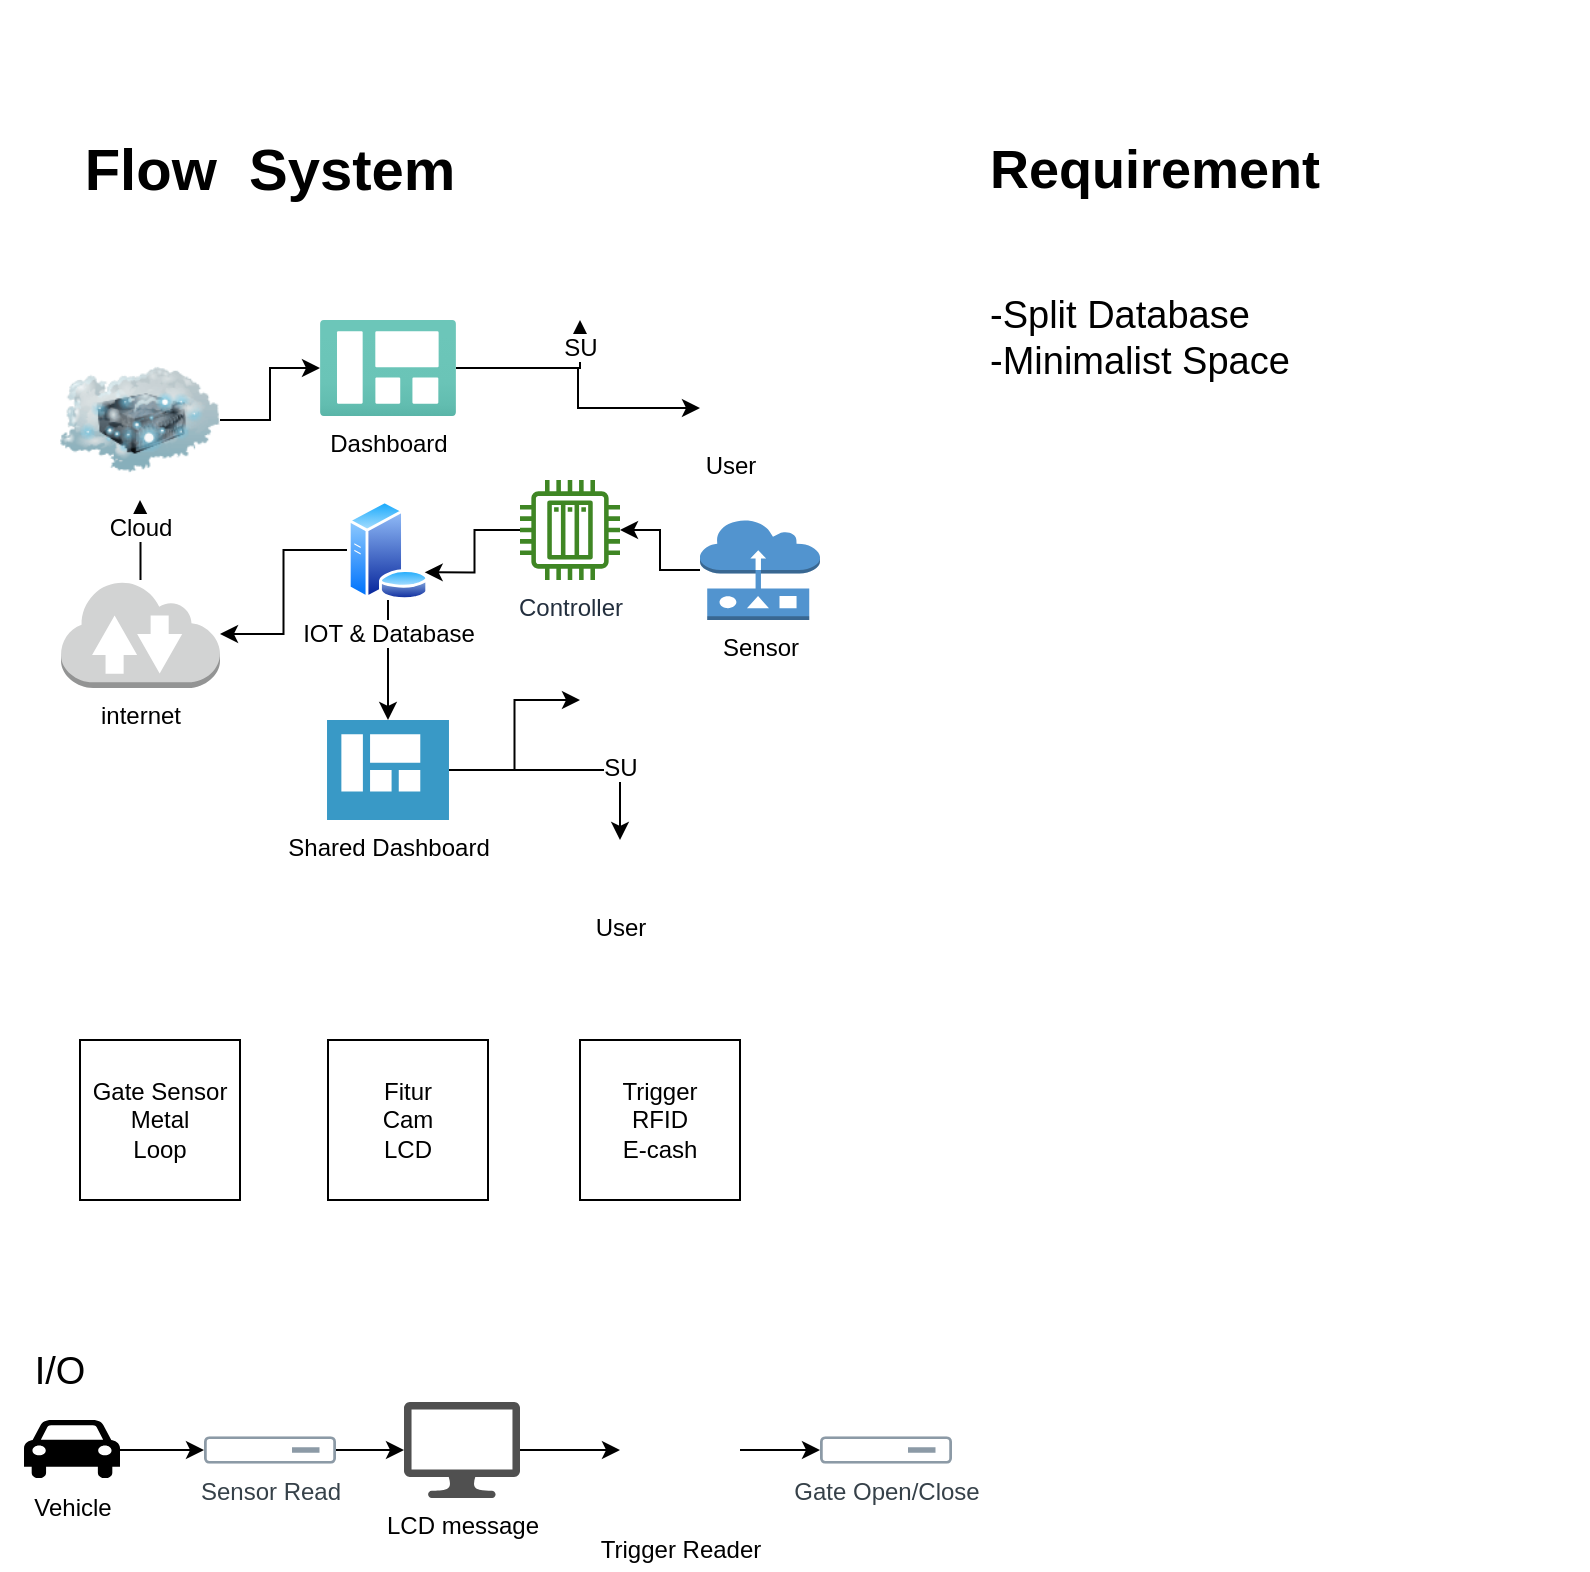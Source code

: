 <mxfile version="20.1.1" type="github">
  <diagram id="emxfY2-Sq-O-D1lA9IJM" name="Page-1">
    <mxGraphModel dx="723" dy="1579" grid="1" gridSize="10" guides="1" tooltips="1" connect="1" arrows="1" fold="1" page="1" pageScale="1" pageWidth="827" pageHeight="1169" math="0" shadow="0">
      <root>
        <mxCell id="0" />
        <mxCell id="1" parent="0" />
        <mxCell id="iXk9eSZz2ZHoy0t9PR9_-7" value="" style="edgeStyle=orthogonalEdgeStyle;rounded=0;orthogonalLoop=1;jettySize=auto;html=1;" edge="1" parent="1" source="iXk9eSZz2ZHoy0t9PR9_-1" target="iXk9eSZz2ZHoy0t9PR9_-3">
          <mxGeometry relative="1" as="geometry" />
        </mxCell>
        <mxCell id="iXk9eSZz2ZHoy0t9PR9_-1" value="internet" style="outlineConnect=0;dashed=0;verticalLabelPosition=bottom;verticalAlign=top;align=center;html=1;shape=mxgraph.aws3.internet_2;fillColor=#D2D3D3;gradientColor=none;" vertex="1" parent="1">
          <mxGeometry x="100.5" y="150" width="79.5" height="54" as="geometry" />
        </mxCell>
        <mxCell id="iXk9eSZz2ZHoy0t9PR9_-10" value="" style="edgeStyle=orthogonalEdgeStyle;rounded=0;orthogonalLoop=1;jettySize=auto;html=1;" edge="1" parent="1" source="iXk9eSZz2ZHoy0t9PR9_-2" target="iXk9eSZz2ZHoy0t9PR9_-30">
          <mxGeometry relative="1" as="geometry" />
        </mxCell>
        <mxCell id="iXk9eSZz2ZHoy0t9PR9_-2" value="Sensor" style="outlineConnect=0;dashed=0;verticalLabelPosition=bottom;verticalAlign=top;align=center;html=1;shape=mxgraph.aws3.sensor;fillColor=#5294CF;gradientColor=none;" vertex="1" parent="1">
          <mxGeometry x="420" y="120" width="60" height="50" as="geometry" />
        </mxCell>
        <mxCell id="iXk9eSZz2ZHoy0t9PR9_-12" value="" style="edgeStyle=orthogonalEdgeStyle;rounded=0;orthogonalLoop=1;jettySize=auto;html=1;" edge="1" parent="1" source="iXk9eSZz2ZHoy0t9PR9_-3" target="iXk9eSZz2ZHoy0t9PR9_-5">
          <mxGeometry relative="1" as="geometry">
            <mxPoint x="260" y="70" as="targetPoint" />
          </mxGeometry>
        </mxCell>
        <mxCell id="iXk9eSZz2ZHoy0t9PR9_-3" value="Cloud" style="image;html=1;image=img/lib/clip_art/networking/Cloud_Server_128x128.png" vertex="1" parent="1">
          <mxGeometry x="100" y="30" width="80" height="80" as="geometry" />
        </mxCell>
        <mxCell id="iXk9eSZz2ZHoy0t9PR9_-9" value="" style="edgeStyle=orthogonalEdgeStyle;rounded=0;orthogonalLoop=1;jettySize=auto;html=1;" edge="1" parent="1" source="iXk9eSZz2ZHoy0t9PR9_-4" target="iXk9eSZz2ZHoy0t9PR9_-1">
          <mxGeometry relative="1" as="geometry" />
        </mxCell>
        <mxCell id="iXk9eSZz2ZHoy0t9PR9_-13" value="" style="edgeStyle=orthogonalEdgeStyle;rounded=0;orthogonalLoop=1;jettySize=auto;html=1;" edge="1" parent="1" source="iXk9eSZz2ZHoy0t9PR9_-4" target="iXk9eSZz2ZHoy0t9PR9_-6">
          <mxGeometry relative="1" as="geometry" />
        </mxCell>
        <mxCell id="iXk9eSZz2ZHoy0t9PR9_-4" value="IOT &amp;amp; Database" style="aspect=fixed;perimeter=ellipsePerimeter;html=1;align=center;shadow=0;dashed=0;spacingTop=3;image;image=img/lib/active_directory/database_server.svg;" vertex="1" parent="1">
          <mxGeometry x="243.5" y="110" width="41" height="50" as="geometry" />
        </mxCell>
        <mxCell id="iXk9eSZz2ZHoy0t9PR9_-18" style="edgeStyle=orthogonalEdgeStyle;rounded=0;orthogonalLoop=1;jettySize=auto;html=1;entryX=0;entryY=0.5;entryDx=0;entryDy=0;" edge="1" parent="1" source="iXk9eSZz2ZHoy0t9PR9_-5" target="iXk9eSZz2ZHoy0t9PR9_-14">
          <mxGeometry relative="1" as="geometry">
            <mxPoint x="530" y="64" as="targetPoint" />
          </mxGeometry>
        </mxCell>
        <mxCell id="iXk9eSZz2ZHoy0t9PR9_-21" style="edgeStyle=orthogonalEdgeStyle;rounded=0;orthogonalLoop=1;jettySize=auto;html=1;entryX=0.5;entryY=1;entryDx=0;entryDy=0;" edge="1" parent="1" source="iXk9eSZz2ZHoy0t9PR9_-5" target="iXk9eSZz2ZHoy0t9PR9_-15">
          <mxGeometry relative="1" as="geometry" />
        </mxCell>
        <mxCell id="iXk9eSZz2ZHoy0t9PR9_-5" value="Dashboard" style="aspect=fixed;html=1;points=[];align=center;image;fontSize=12;image=img/lib/azure2/general/Dashboard.svg;" vertex="1" parent="1">
          <mxGeometry x="230" y="20" width="68" height="48" as="geometry" />
        </mxCell>
        <mxCell id="iXk9eSZz2ZHoy0t9PR9_-25" style="edgeStyle=orthogonalEdgeStyle;rounded=0;orthogonalLoop=1;jettySize=auto;html=1;" edge="1" parent="1" source="iXk9eSZz2ZHoy0t9PR9_-6" target="iXk9eSZz2ZHoy0t9PR9_-23">
          <mxGeometry relative="1" as="geometry" />
        </mxCell>
        <mxCell id="iXk9eSZz2ZHoy0t9PR9_-26" style="edgeStyle=orthogonalEdgeStyle;rounded=0;orthogonalLoop=1;jettySize=auto;html=1;" edge="1" parent="1" source="iXk9eSZz2ZHoy0t9PR9_-6" target="iXk9eSZz2ZHoy0t9PR9_-24">
          <mxGeometry relative="1" as="geometry" />
        </mxCell>
        <mxCell id="iXk9eSZz2ZHoy0t9PR9_-6" value="Shared Dashboard" style="sketch=0;aspect=fixed;html=1;points=[];align=center;image;fontSize=12;image=img/lib/mscae/Shared_Dashboard.svg;" vertex="1" parent="1">
          <mxGeometry x="233.51" y="220" width="60.98" height="50" as="geometry" />
        </mxCell>
        <mxCell id="iXk9eSZz2ZHoy0t9PR9_-14" value="User" style="shape=image;html=1;verticalAlign=top;verticalLabelPosition=bottom;labelBackgroundColor=#ffffff;imageAspect=0;aspect=fixed;image=https://cdn4.iconfinder.com/data/icons/essential-app-2/16/user-avatar-human-admin-login-128.png" vertex="1" parent="1">
          <mxGeometry x="420" y="49" width="30" height="30" as="geometry" />
        </mxCell>
        <mxCell id="iXk9eSZz2ZHoy0t9PR9_-15" value="SU" style="shape=image;html=1;verticalAlign=top;verticalLabelPosition=bottom;labelBackgroundColor=#ffffff;imageAspect=0;aspect=fixed;image=https://cdn3.iconfinder.com/data/icons/essential-rounded/64/Rounded-31-128.png" vertex="1" parent="1">
          <mxGeometry x="340" y="-20" width="40" height="40" as="geometry" />
        </mxCell>
        <mxCell id="iXk9eSZz2ZHoy0t9PR9_-23" value="SU" style="shape=image;html=1;verticalAlign=top;verticalLabelPosition=bottom;labelBackgroundColor=#ffffff;imageAspect=0;aspect=fixed;image=https://cdn3.iconfinder.com/data/icons/essential-rounded/64/Rounded-31-128.png" vertex="1" parent="1">
          <mxGeometry x="360" y="190" width="40" height="40" as="geometry" />
        </mxCell>
        <mxCell id="iXk9eSZz2ZHoy0t9PR9_-24" value="User" style="shape=image;html=1;verticalAlign=top;verticalLabelPosition=bottom;labelBackgroundColor=#ffffff;imageAspect=0;aspect=fixed;image=https://cdn4.iconfinder.com/data/icons/essential-app-2/16/user-avatar-human-admin-login-128.png" vertex="1" parent="1">
          <mxGeometry x="365" y="280" width="30" height="30" as="geometry" />
        </mxCell>
        <mxCell id="iXk9eSZz2ZHoy0t9PR9_-28" value="Gate Sensor&lt;br&gt;Metal&lt;br&gt;Loop" style="whiteSpace=wrap;html=1;aspect=fixed;" vertex="1" parent="1">
          <mxGeometry x="110" y="380" width="80" height="80" as="geometry" />
        </mxCell>
        <mxCell id="iXk9eSZz2ZHoy0t9PR9_-29" value="Fitur&lt;br&gt;Cam&lt;br&gt;LCD" style="whiteSpace=wrap;html=1;aspect=fixed;" vertex="1" parent="1">
          <mxGeometry x="234" y="380" width="80" height="80" as="geometry" />
        </mxCell>
        <mxCell id="iXk9eSZz2ZHoy0t9PR9_-31" style="edgeStyle=orthogonalEdgeStyle;rounded=0;orthogonalLoop=1;jettySize=auto;html=1;entryX=1;entryY=0.75;entryDx=0;entryDy=0;" edge="1" parent="1" source="iXk9eSZz2ZHoy0t9PR9_-30" target="iXk9eSZz2ZHoy0t9PR9_-4">
          <mxGeometry relative="1" as="geometry" />
        </mxCell>
        <mxCell id="iXk9eSZz2ZHoy0t9PR9_-30" value="Controller" style="sketch=0;outlineConnect=0;fontColor=#232F3E;gradientColor=none;fillColor=#3F8624;strokeColor=none;dashed=0;verticalLabelPosition=bottom;verticalAlign=top;align=center;html=1;fontSize=12;fontStyle=0;aspect=fixed;pointerEvents=1;shape=mxgraph.aws4.iot_thing_plc;" vertex="1" parent="1">
          <mxGeometry x="330" y="100" width="50" height="50" as="geometry" />
        </mxCell>
        <mxCell id="iXk9eSZz2ZHoy0t9PR9_-32" value="Trigger&lt;br&gt;RFID&lt;br&gt;E-cash" style="whiteSpace=wrap;html=1;aspect=fixed;" vertex="1" parent="1">
          <mxGeometry x="360" y="380" width="80" height="80" as="geometry" />
        </mxCell>
        <mxCell id="iXk9eSZz2ZHoy0t9PR9_-36" value="" style="edgeStyle=orthogonalEdgeStyle;rounded=0;orthogonalLoop=1;jettySize=auto;html=1;" edge="1" parent="1" source="iXk9eSZz2ZHoy0t9PR9_-33" target="iXk9eSZz2ZHoy0t9PR9_-34">
          <mxGeometry relative="1" as="geometry" />
        </mxCell>
        <mxCell id="iXk9eSZz2ZHoy0t9PR9_-33" value="Vehicle" style="shape=mxgraph.signs.transportation.car_4;html=1;pointerEvents=1;fillColor=#000000;strokeColor=none;verticalLabelPosition=bottom;verticalAlign=top;align=center;" vertex="1" parent="1">
          <mxGeometry x="82" y="570" width="48" height="30" as="geometry" />
        </mxCell>
        <mxCell id="iXk9eSZz2ZHoy0t9PR9_-37" value="" style="edgeStyle=orthogonalEdgeStyle;rounded=0;orthogonalLoop=1;jettySize=auto;html=1;" edge="1" parent="1" source="iXk9eSZz2ZHoy0t9PR9_-34" target="iXk9eSZz2ZHoy0t9PR9_-35">
          <mxGeometry relative="1" as="geometry" />
        </mxCell>
        <mxCell id="iXk9eSZz2ZHoy0t9PR9_-34" value="Sensor Read" style="aspect=fixed;perimeter=ellipsePerimeter;html=1;align=center;fontSize=12;verticalAlign=top;fontColor=#364149;shadow=0;dashed=0;image;image=img/lib/cumulus/server_bare_metal.svg;" vertex="1" parent="1">
          <mxGeometry x="172" y="578.12" width="66" height="13.75" as="geometry" />
        </mxCell>
        <mxCell id="iXk9eSZz2ZHoy0t9PR9_-43" value="" style="edgeStyle=orthogonalEdgeStyle;rounded=0;orthogonalLoop=1;jettySize=auto;html=1;fontSize=12;" edge="1" parent="1" source="iXk9eSZz2ZHoy0t9PR9_-35" target="iXk9eSZz2ZHoy0t9PR9_-42">
          <mxGeometry relative="1" as="geometry" />
        </mxCell>
        <mxCell id="iXk9eSZz2ZHoy0t9PR9_-35" value="LCD message" style="sketch=0;pointerEvents=1;shadow=0;dashed=0;html=1;strokeColor=none;fillColor=#505050;labelPosition=center;verticalLabelPosition=bottom;verticalAlign=top;outlineConnect=0;align=center;shape=mxgraph.office.devices.lcd_monitor;" vertex="1" parent="1">
          <mxGeometry x="272" y="561" width="58" height="48" as="geometry" />
        </mxCell>
        <mxCell id="iXk9eSZz2ZHoy0t9PR9_-38" value="Flow&amp;nbsp; System" style="text;html=1;strokeColor=none;fillColor=none;align=center;verticalAlign=middle;whiteSpace=wrap;rounded=0;fontStyle=1;fontSize=29;" vertex="1" parent="1">
          <mxGeometry x="110" y="-70" width="190" height="30" as="geometry" />
        </mxCell>
        <mxCell id="iXk9eSZz2ZHoy0t9PR9_-39" value="&lt;h1 style=&quot;&quot;&gt;&lt;font style=&quot;font-size: 27px;&quot;&gt;Requirement&lt;/font&gt;&lt;/h1&gt;&lt;div style=&quot;font-size: 19px;&quot;&gt;&lt;font style=&quot;font-size: 19px;&quot;&gt;-&lt;/font&gt;&lt;font style=&quot;font-size: 19px;&quot;&gt;Split Database&lt;/font&gt;&lt;/div&gt;&lt;div style=&quot;font-size: 19px;&quot;&gt;&lt;font style=&quot;font-size: 19px;&quot;&gt;-Minimalist Space&lt;/font&gt;&lt;/div&gt;" style="text;html=1;strokeColor=none;fillColor=none;spacing=5;spacingTop=-20;whiteSpace=wrap;overflow=hidden;rounded=0;fontSize=29;" vertex="1" parent="1">
          <mxGeometry x="560" y="-130" width="304" height="190" as="geometry" />
        </mxCell>
        <mxCell id="iXk9eSZz2ZHoy0t9PR9_-41" value="I/O" style="text;html=1;strokeColor=none;fillColor=none;align=center;verticalAlign=middle;whiteSpace=wrap;rounded=0;fontSize=19;" vertex="1" parent="1">
          <mxGeometry x="70" y="531" width="60" height="30" as="geometry" />
        </mxCell>
        <mxCell id="iXk9eSZz2ZHoy0t9PR9_-45" value="" style="edgeStyle=orthogonalEdgeStyle;rounded=0;orthogonalLoop=1;jettySize=auto;html=1;fontSize=12;" edge="1" parent="1" source="iXk9eSZz2ZHoy0t9PR9_-42" target="iXk9eSZz2ZHoy0t9PR9_-44">
          <mxGeometry relative="1" as="geometry" />
        </mxCell>
        <mxCell id="iXk9eSZz2ZHoy0t9PR9_-42" value="&lt;font style=&quot;font-size: 12px;&quot;&gt;Trigger Reader&lt;/font&gt;" style="shape=image;html=1;verticalAlign=top;verticalLabelPosition=bottom;labelBackgroundColor=#ffffff;imageAspect=0;aspect=fixed;image=https://cdn1.iconfinder.com/data/icons/smartphone-signal-5g-trading/64/Smartphone_NFC-128.png;fontSize=19;" vertex="1" parent="1">
          <mxGeometry x="380" y="555" width="60" height="60" as="geometry" />
        </mxCell>
        <mxCell id="iXk9eSZz2ZHoy0t9PR9_-44" value="Gate Open/Close" style="aspect=fixed;perimeter=ellipsePerimeter;html=1;align=center;fontSize=12;verticalAlign=top;fontColor=#364149;shadow=0;dashed=0;image;image=img/lib/cumulus/server_bare_metal.svg;" vertex="1" parent="1">
          <mxGeometry x="480" y="578.13" width="66" height="13.75" as="geometry" />
        </mxCell>
      </root>
    </mxGraphModel>
  </diagram>
</mxfile>
